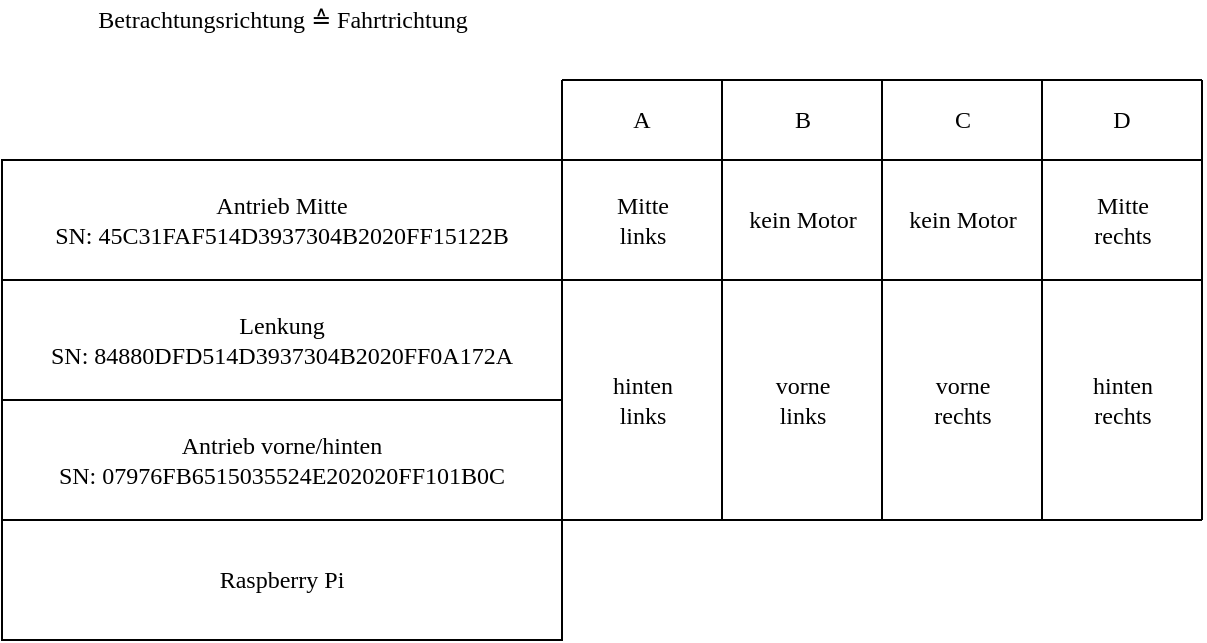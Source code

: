 <mxfile version="13.0.5" type="device"><diagram id="wL2JCZV1NfrMfg_FpZVV" name="Page-1"><mxGraphModel dx="2062" dy="1129" grid="1" gridSize="10" guides="1" tooltips="1" connect="1" arrows="1" fold="1" page="1" pageScale="1" pageWidth="827" pageHeight="1169" math="0" shadow="0" extFonts="Roboto Mono^https://fonts.googleapis.com/css?family=Roboto+Mono"><root><mxCell id="0"/><mxCell id="1" parent="0"/><mxCell id="r7Uq_iUgEp0f9vM0ASi2-1" value="Raspberry Pi" style="rounded=0;whiteSpace=wrap;html=1;fontFamily=Roboto Mono;fontStyle=0;FType=g;" parent="1" vertex="1"><mxGeometry x="200" y="420" width="280" height="60" as="geometry"/></mxCell><mxCell id="r7Uq_iUgEp0f9vM0ASi2-2" value="Raspberry Pi" style="rounded=0;whiteSpace=wrap;html=1;fontFamily=Roboto Mono;fontStyle=0;FType=g;" parent="1" vertex="1"><mxGeometry x="200" y="420" width="280" height="60" as="geometry"/></mxCell><mxCell id="r7Uq_iUgEp0f9vM0ASi2-3" value="Raspberry Pi" style="rounded=0;whiteSpace=wrap;html=1;fontFamily=Roboto Mono;fontStyle=0;FType=g;" parent="1" vertex="1"><mxGeometry x="200" y="420" width="280" height="60" as="geometry"/></mxCell><mxCell id="r7Uq_iUgEp0f9vM0ASi2-4" value="&lt;div&gt;Antrieb vorne/hinten&lt;/div&gt;&lt;div&gt;SN: 07976FB6515035524E202020FF101B0C&lt;br&gt;&lt;/div&gt;" style="rounded=0;whiteSpace=wrap;html=1;fontFamily=Roboto Mono;fontStyle=0;FType=g;" parent="1" vertex="1"><mxGeometry x="200" y="360" width="280" height="60" as="geometry"/></mxCell><mxCell id="r7Uq_iUgEp0f9vM0ASi2-5" value="&lt;div&gt;Lenkung&lt;/div&gt;SN: 84880DFD514D3937304B2020FF0A172A" style="rounded=0;whiteSpace=wrap;html=1;fontFamily=Roboto Mono;fontStyle=0;FType=g;" parent="1" vertex="1"><mxGeometry x="200" y="300" width="280" height="60" as="geometry"/></mxCell><mxCell id="r7Uq_iUgEp0f9vM0ASi2-6" value="&lt;div&gt;Antrieb Mitte&lt;/div&gt;SN: 45C31FAF514D3937304B2020FF15122B" style="rounded=0;whiteSpace=wrap;html=1;fontFamily=Roboto Mono;fontStyle=0;FType=g;" parent="1" vertex="1"><mxGeometry x="200" y="240" width="280" height="60" as="geometry"/></mxCell><mxCell id="r7Uq_iUgEp0f9vM0ASi2-7" value="" style="endArrow=none;html=1;exitX=1;exitY=0;exitDx=0;exitDy=0;fontFamily=Roboto Mono;fontStyle=0;FType=g;" parent="1" source="r7Uq_iUgEp0f9vM0ASi2-6" edge="1"><mxGeometry width="50" height="50" relative="1" as="geometry"><mxPoint x="560" y="180" as="sourcePoint"/><mxPoint x="480" y="200" as="targetPoint"/></mxGeometry></mxCell><mxCell id="r7Uq_iUgEp0f9vM0ASi2-8" value="" style="endArrow=none;html=1;fontFamily=Roboto Mono;fontStyle=0;FType=g;" parent="1" edge="1"><mxGeometry width="50" height="50" relative="1" as="geometry"><mxPoint x="720" y="420" as="sourcePoint"/><mxPoint x="720" y="200" as="targetPoint"/></mxGeometry></mxCell><mxCell id="r7Uq_iUgEp0f9vM0ASi2-9" value="" style="endArrow=none;html=1;fontFamily=Roboto Mono;fontStyle=0;FType=g;" parent="1" edge="1"><mxGeometry width="50" height="50" relative="1" as="geometry"><mxPoint x="560" y="420" as="sourcePoint"/><mxPoint x="560" y="200" as="targetPoint"/></mxGeometry></mxCell><mxCell id="r7Uq_iUgEp0f9vM0ASi2-10" value="" style="endArrow=none;html=1;fontFamily=Roboto Mono;fontStyle=0;FType=g;" parent="1" edge="1"><mxGeometry width="50" height="50" relative="1" as="geometry"><mxPoint x="640" y="420" as="sourcePoint"/><mxPoint x="640" y="200" as="targetPoint"/></mxGeometry></mxCell><mxCell id="r7Uq_iUgEp0f9vM0ASi2-11" value="" style="endArrow=none;html=1;fontFamily=Roboto Mono;fontStyle=0;FType=g;" parent="1" edge="1"><mxGeometry width="50" height="50" relative="1" as="geometry"><mxPoint x="800" y="420" as="sourcePoint"/><mxPoint x="800" y="200" as="targetPoint"/></mxGeometry></mxCell><mxCell id="r7Uq_iUgEp0f9vM0ASi2-12" value="" style="endArrow=none;html=1;entryX=1;entryY=0;entryDx=0;entryDy=0;fontFamily=Roboto Mono;fontStyle=0;FType=g;" parent="1" target="r7Uq_iUgEp0f9vM0ASi2-6" edge="1"><mxGeometry width="50" height="50" relative="1" as="geometry"><mxPoint x="800" y="240" as="sourcePoint"/><mxPoint x="560" y="240" as="targetPoint"/></mxGeometry></mxCell><mxCell id="r7Uq_iUgEp0f9vM0ASi2-13" value="" style="endArrow=none;html=1;entryX=1;entryY=1;entryDx=0;entryDy=0;fontFamily=Roboto Mono;fontStyle=0;FType=g;" parent="1" target="r7Uq_iUgEp0f9vM0ASi2-6" edge="1"><mxGeometry width="50" height="50" relative="1" as="geometry"><mxPoint x="800" y="300" as="sourcePoint"/><mxPoint x="570" y="250" as="targetPoint"/></mxGeometry></mxCell><mxCell id="r7Uq_iUgEp0f9vM0ASi2-15" value="" style="endArrow=none;html=1;entryX=1;entryY=1;entryDx=0;entryDy=0;fontFamily=Roboto Mono;fontStyle=0;FType=g;" parent="1" target="r7Uq_iUgEp0f9vM0ASi2-4" edge="1"><mxGeometry width="50" height="50" relative="1" as="geometry"><mxPoint x="800" y="420" as="sourcePoint"/><mxPoint x="590" y="270" as="targetPoint"/></mxGeometry></mxCell><mxCell id="r7Uq_iUgEp0f9vM0ASi2-16" value="" style="endArrow=none;html=1;fontFamily=Roboto Mono;fontStyle=0;FType=g;" parent="1" edge="1"><mxGeometry width="50" height="50" relative="1" as="geometry"><mxPoint x="800" y="200" as="sourcePoint"/><mxPoint x="480" y="200" as="targetPoint"/></mxGeometry></mxCell><mxCell id="r7Uq_iUgEp0f9vM0ASi2-17" value="A" style="text;html=1;strokeColor=none;fillColor=none;align=center;verticalAlign=middle;whiteSpace=wrap;rounded=0;fontFamily=Roboto Mono;fontStyle=0;FType=g;" parent="1" vertex="1"><mxGeometry x="500" y="210" width="40" height="20" as="geometry"/></mxCell><mxCell id="r7Uq_iUgEp0f9vM0ASi2-18" value="D" style="text;html=1;strokeColor=none;fillColor=none;align=center;verticalAlign=middle;whiteSpace=wrap;rounded=0;fontFamily=Roboto Mono;fontStyle=0;FType=g;" parent="1" vertex="1"><mxGeometry x="740" y="210" width="40" height="20" as="geometry"/></mxCell><mxCell id="r7Uq_iUgEp0f9vM0ASi2-20" value="Betrachtungsrichtung ≙ Fahrtrichtung" style="text;html=1;align=center;verticalAlign=middle;resizable=0;points=[];autosize=1;fontFamily=Roboto Mono;fontStyle=0;FType=g;" parent="1" vertex="1"><mxGeometry x="200" y="160" width="280" height="20" as="geometry"/></mxCell><mxCell id="r7Uq_iUgEp0f9vM0ASi2-21" value="B" style="text;html=1;align=center;verticalAlign=middle;resizable=0;points=[];autosize=1;fontFamily=Roboto Mono;fontStyle=0;FType=g;" parent="1" vertex="1"><mxGeometry x="590" y="210" width="20" height="20" as="geometry"/></mxCell><mxCell id="r7Uq_iUgEp0f9vM0ASi2-22" value="C" style="text;html=1;align=center;verticalAlign=middle;resizable=0;points=[];autosize=1;fontFamily=Roboto Mono;fontStyle=0;FType=g;" parent="1" vertex="1"><mxGeometry x="670" y="210" width="20" height="20" as="geometry"/></mxCell><mxCell id="r7Uq_iUgEp0f9vM0ASi2-23" value="&lt;div&gt;Mitte&lt;/div&gt;&lt;div&gt;links&lt;br&gt;&lt;/div&gt;" style="text;html=1;align=center;verticalAlign=middle;resizable=0;points=[];autosize=1;fontFamily=Roboto Mono;fontStyle=0;FType=g;" parent="1" vertex="1"><mxGeometry x="495" y="255" width="50" height="30" as="geometry"/></mxCell><mxCell id="r7Uq_iUgEp0f9vM0ASi2-24" value="kein Motor" style="text;html=1;align=center;verticalAlign=middle;resizable=0;points=[];autosize=1;fontFamily=Roboto Mono;fontStyle=0;FType=g;" parent="1" vertex="1"><mxGeometry x="555" y="260" width="90" height="20" as="geometry"/></mxCell><mxCell id="r7Uq_iUgEp0f9vM0ASi2-25" value="kein Motor" style="text;html=1;align=center;verticalAlign=middle;resizable=0;points=[];autosize=1;fontFamily=Roboto Mono;fontStyle=0;FType=g;" parent="1" vertex="1"><mxGeometry x="635" y="260" width="90" height="20" as="geometry"/></mxCell><mxCell id="r7Uq_iUgEp0f9vM0ASi2-26" value="&lt;div&gt;Mitte&lt;/div&gt;&lt;div&gt;rechts&lt;br&gt;&lt;/div&gt;" style="text;html=1;align=center;verticalAlign=middle;resizable=0;points=[];autosize=1;fontFamily=Roboto Mono;fontStyle=0;FType=g;" parent="1" vertex="1"><mxGeometry x="730" y="255" width="60" height="30" as="geometry"/></mxCell><mxCell id="r7Uq_iUgEp0f9vM0ASi2-27" value="hinten &lt;br&gt;links" style="text;html=1;align=center;verticalAlign=middle;resizable=0;points=[];autosize=1;fontFamily=Roboto Mono;fontStyle=0;FType=g;" parent="1" vertex="1"><mxGeometry x="490" y="345" width="60" height="30" as="geometry"/></mxCell><mxCell id="r7Uq_iUgEp0f9vM0ASi2-28" value="&lt;div&gt;vorne&lt;/div&gt;&lt;div&gt;links&lt;/div&gt;" style="text;html=1;align=center;verticalAlign=middle;resizable=0;points=[];autosize=1;fontFamily=Roboto Mono;fontStyle=0;FType=g;" parent="1" vertex="1"><mxGeometry x="575" y="345" width="50" height="30" as="geometry"/></mxCell><mxCell id="r7Uq_iUgEp0f9vM0ASi2-29" value="&lt;div&gt;vorne&lt;/div&gt;&lt;div&gt;rechts&lt;/div&gt;" style="text;html=1;align=center;verticalAlign=middle;resizable=0;points=[];autosize=1;fontFamily=Roboto Mono;" parent="1" vertex="1"><mxGeometry x="650" y="345" width="60" height="30" as="geometry"/></mxCell><mxCell id="r7Uq_iUgEp0f9vM0ASi2-30" value="&lt;div&gt;hinten&lt;/div&gt;&lt;div&gt;rechts&lt;br&gt;&lt;/div&gt;" style="text;html=1;align=center;verticalAlign=middle;resizable=0;points=[];autosize=1;fontFamily=Roboto Mono;" parent="1" vertex="1"><mxGeometry x="730" y="345" width="60" height="30" as="geometry"/></mxCell></root></mxGraphModel></diagram></mxfile>
